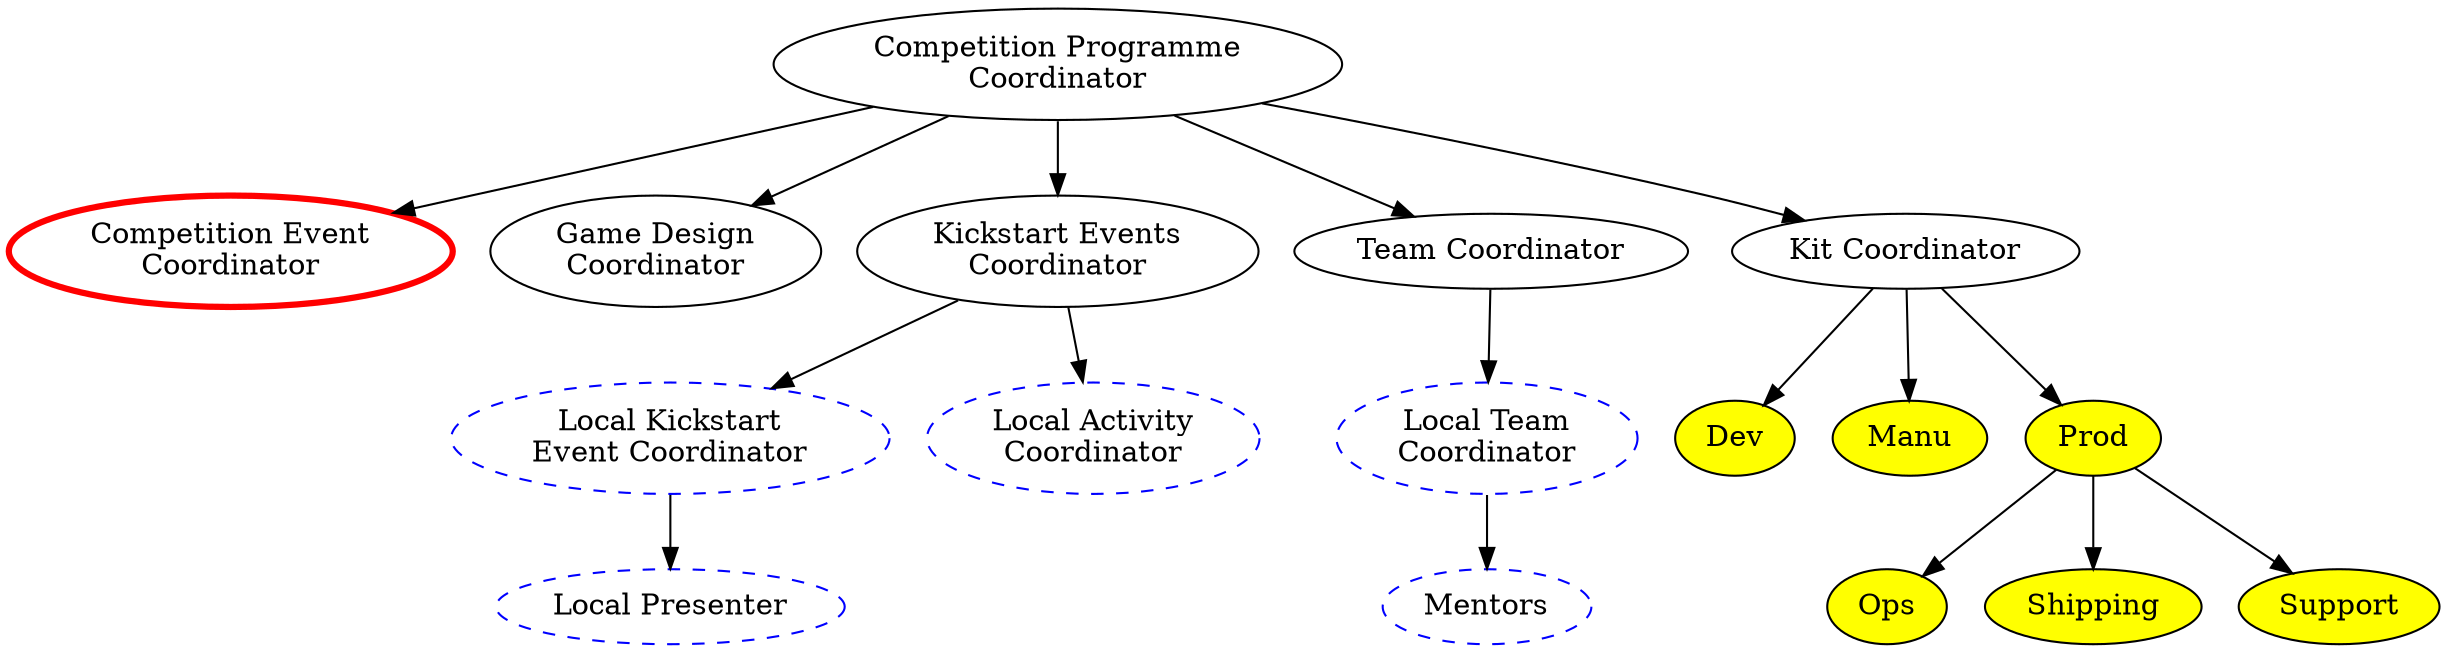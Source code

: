 digraph {
	####### Node declarations
	comp_prog_coord [label="Competition Programme\nCoordinator" email="competition-program@studentrobotics.org"];
	
	# Competition Coordinator Subordinates
	comp_event_coord [label="Competition Event\nCoordinator" color=red penwidth=3 rolesexclude=true]; // Email and tel defined in comp-event.dot
	game_design_coord [label="Game Design\nCoordinator" email="game-design@studentrobotics.org"];
	kickstart_event_coord [label="Kickstart Events\nCoordinator" email="kickstart@studentrobotics.org"];
	team_coord [label="Team Coordinator" email="teams@studentrobotics.org"];
	kit [label="Kit Coordinator" email="kit@studentrobotics.org"];
	
	### Fourth Level
	
	# Kickstart Event Coordinator Subordinates
	local_ks_event_coord[label="Local Kickstart\nEvent Coordinator" color=blue style=dashed contactsexclude=true];
	local_activity_coord[label="Local Activity\nCoordinator" color=blue style=dashed contactsexclude=true];
	
	local_team_coord[label="Local Team\nCoordinator" color=blue style=dashed contactsexclude=true];

	# Kit Coordinator Subordinates
	kit_dev[label="Dev" fillcolor=yellow style=filled contactsexclude=true];
	kit_manu[label="Manu" fillcolor=yellow style=filled contactsexclude=true];
	kit_prod[label="Prod" fillcolor=yellow style=filled contactsexclude=true];
	
	### Fifth Level
	local_presenter[label="Local Presenter" color=blue style=dashed contactsexclude=true];
	
	mentors[label="Mentors" color=blue style=dashed contactsexclude=true];
	
	# Kit Prod Subordinates
	kit_ops[label="Ops" fillcolor=yellow style=filled contactsexclude=true];
	kit_shipping[label="Shipping" fillcolor=yellow style=filled contactsexclude=true];
	kit_support[label="Support" fillcolor=yellow style=filled contactsexclude=true];
	
	###### Connections between nodes
	
	comp_prog_coord -> { comp_event_coord game_design_coord kickstart_event_coord team_coord kit };
	
	kickstart_event_coord -> { local_ks_event_coord local_activity_coord };
		
	local_ks_event_coord -> { local_presenter };
		
	team_coord -> local_team_coord;
	local_team_coord -> mentors;
		
	kit -> { kit_dev kit_manu kit_prod };
	kit_prod -> { kit_ops kit_shipping kit_support };
}
		      